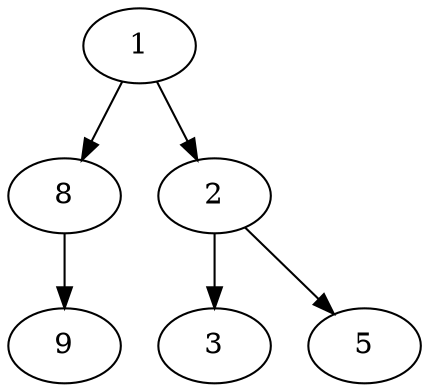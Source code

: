 digraph {
  n1 [label="1" pos="1.4,2.0!" ]
  n8 [label="8" pos="2.8,1.0!" ]
  n9 [label="9" pos="2.0999999999999996,0.0!" ]
  n2 [label="2" pos="0.0,1.0!" ]
  n3 [label="3" pos="0.7,0.0!" ]
  n5 [label="5" pos="-0.7,0.0!" ]
  n1 -> n8 
  n8 -> n9 
  n1 -> n2 
  n2 -> n3 
  n2 -> n5 
}